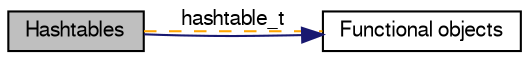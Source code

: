 digraph "Hashtables"
{
  edge [fontname="FreeSans",fontsize="10",labelfontname="FreeSans",labelfontsize="10"];
  node [fontname="FreeSans",fontsize="10",shape=record];
  rankdir=LR;
  Node0 [label="Hashtables",height=0.2,width=0.4,color="black", fillcolor="grey75", style="filled" fontcolor="black"];
  Node1 [label="Functional objects",height=0.2,width=0.4,color="black", fillcolor="white", style="filled",URL="$group__FunctionalObjects.html",tooltip="A functional object is a general way to add natively implemented objects to muSE."];
  Node1->Node0 [shape=plaintext, color="midnightblue", dir="back", style="solid"];
  Node0->Node1 [shape=plaintext, label="hashtable_t", color="orange", dir="none", style="dashed"];
}
